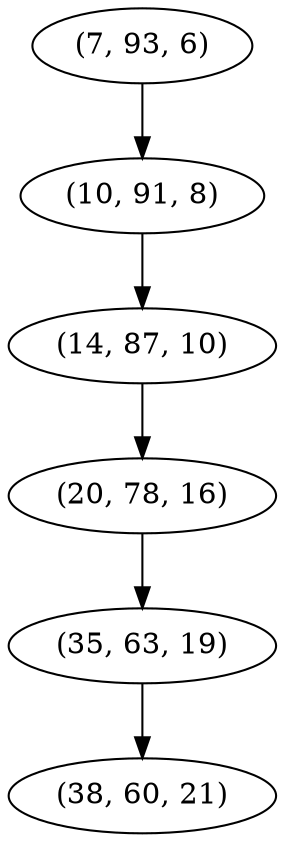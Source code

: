 digraph tree {
    "(7, 93, 6)";
    "(10, 91, 8)";
    "(14, 87, 10)";
    "(20, 78, 16)";
    "(35, 63, 19)";
    "(38, 60, 21)";
    "(7, 93, 6)" -> "(10, 91, 8)";
    "(10, 91, 8)" -> "(14, 87, 10)";
    "(14, 87, 10)" -> "(20, 78, 16)";
    "(20, 78, 16)" -> "(35, 63, 19)";
    "(35, 63, 19)" -> "(38, 60, 21)";
}
